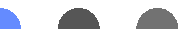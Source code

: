 prologues :=3;

u := 1cm;
defaultscale := 10pt/fontsize(defaultfont);

beginfig(1);

u := 1cm;

r := 100; g := 140; b := 20;

draw (0,0) withpen pencircle scaled 15bp withcolor (r/256,g/256,c/256);
c1 := 1/3(r+g+b)/256;
draw (u,0) withpen pencircle scaled 15bp withcolor (c1,c1,c1);
c2 := (0.3r+0.59g+0.11b)/256; 
draw (2u,0) withpen pencircle scaled 15bp withcolor (c2,c2,c2);

endfig;
end;